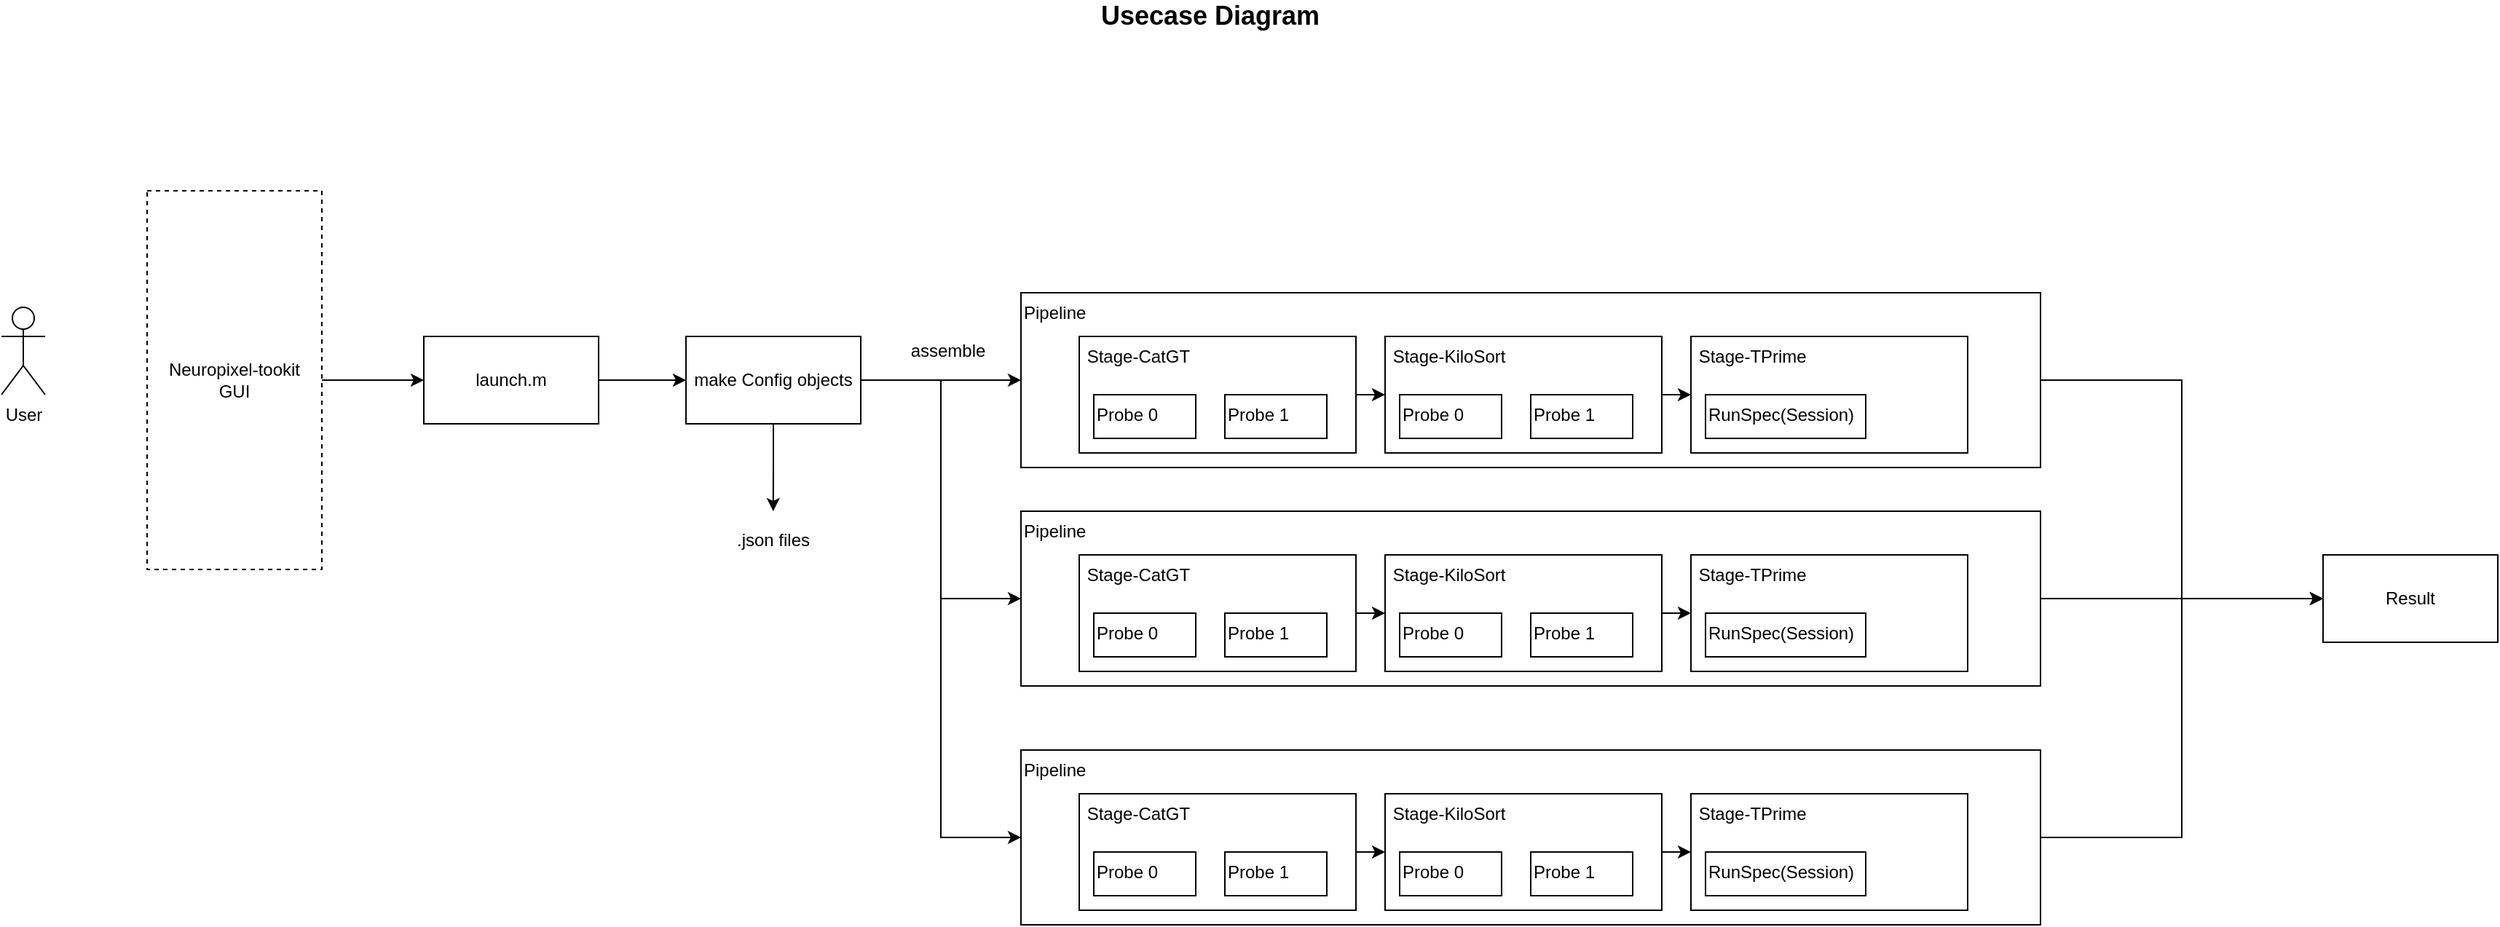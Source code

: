 <mxfile version="15.2.9" type="device"><diagram id="hH6VIfNlVfPyTVCMOIGf" name="Page-1"><mxGraphModel dx="3134" dy="1285" grid="1" gridSize="10" guides="1" tooltips="1" connect="1" arrows="1" fold="1" page="1" pageScale="1" pageWidth="1169" pageHeight="827" math="0" shadow="0"><root><mxCell id="0"/><mxCell id="1" parent="0"/><mxCell id="_HJ-4v5rgr8-bnsbMhCd-1" value="User" style="shape=umlActor;verticalLabelPosition=bottom;verticalAlign=top;html=1;outlineConnect=0;" parent="1" vertex="1"><mxGeometry x="-1140" y="240" width="30" height="60" as="geometry"/></mxCell><mxCell id="_HJ-4v5rgr8-bnsbMhCd-4" style="edgeStyle=orthogonalEdgeStyle;rounded=0;orthogonalLoop=1;jettySize=auto;html=1;exitX=1;exitY=0.5;exitDx=0;exitDy=0;entryX=0;entryY=0.5;entryDx=0;entryDy=0;" parent="1" source="_HJ-4v5rgr8-bnsbMhCd-2" target="_HJ-4v5rgr8-bnsbMhCd-3" edge="1"><mxGeometry relative="1" as="geometry"/></mxCell><mxCell id="_HJ-4v5rgr8-bnsbMhCd-2" value="Neuropixel-tookit&lt;br&gt;GUI" style="rounded=0;whiteSpace=wrap;html=1;dashed=1;" parent="1" vertex="1"><mxGeometry x="-1040" y="160" width="120" height="260" as="geometry"/></mxCell><mxCell id="_HJ-4v5rgr8-bnsbMhCd-6" style="edgeStyle=orthogonalEdgeStyle;rounded=0;orthogonalLoop=1;jettySize=auto;html=1;exitX=1;exitY=0.5;exitDx=0;exitDy=0;entryX=0;entryY=0.5;entryDx=0;entryDy=0;" parent="1" source="_HJ-4v5rgr8-bnsbMhCd-3" target="_HJ-4v5rgr8-bnsbMhCd-5" edge="1"><mxGeometry relative="1" as="geometry"/></mxCell><mxCell id="_HJ-4v5rgr8-bnsbMhCd-3" value="launch.m" style="rounded=0;whiteSpace=wrap;html=1;" parent="1" vertex="1"><mxGeometry x="-850" y="260" width="120" height="60" as="geometry"/></mxCell><mxCell id="_HJ-4v5rgr8-bnsbMhCd-42" style="edgeStyle=orthogonalEdgeStyle;rounded=0;orthogonalLoop=1;jettySize=auto;html=1;exitX=1;exitY=0.5;exitDx=0;exitDy=0;entryX=0;entryY=0.5;entryDx=0;entryDy=0;" parent="1" source="_HJ-4v5rgr8-bnsbMhCd-5" target="_HJ-4v5rgr8-bnsbMhCd-8" edge="1"><mxGeometry relative="1" as="geometry"/></mxCell><mxCell id="_HJ-4v5rgr8-bnsbMhCd-43" style="edgeStyle=orthogonalEdgeStyle;rounded=0;orthogonalLoop=1;jettySize=auto;html=1;exitX=1;exitY=0.5;exitDx=0;exitDy=0;entryX=0;entryY=0.5;entryDx=0;entryDy=0;" parent="1" source="_HJ-4v5rgr8-bnsbMhCd-5" target="_HJ-4v5rgr8-bnsbMhCd-18" edge="1"><mxGeometry relative="1" as="geometry"/></mxCell><mxCell id="_HJ-4v5rgr8-bnsbMhCd-44" style="edgeStyle=orthogonalEdgeStyle;rounded=0;orthogonalLoop=1;jettySize=auto;html=1;exitX=1;exitY=0.5;exitDx=0;exitDy=0;entryX=0;entryY=0.5;entryDx=0;entryDy=0;" parent="1" source="_HJ-4v5rgr8-bnsbMhCd-5" target="_HJ-4v5rgr8-bnsbMhCd-27" edge="1"><mxGeometry relative="1" as="geometry"/></mxCell><mxCell id="_HJ-4v5rgr8-bnsbMhCd-45" style="edgeStyle=orthogonalEdgeStyle;rounded=0;orthogonalLoop=1;jettySize=auto;html=1;exitX=0.5;exitY=1;exitDx=0;exitDy=0;" parent="1" source="_HJ-4v5rgr8-bnsbMhCd-5" edge="1"><mxGeometry relative="1" as="geometry"><mxPoint x="-610.143" y="380" as="targetPoint"/></mxGeometry></mxCell><mxCell id="_HJ-4v5rgr8-bnsbMhCd-5" value="make Config objects" style="rounded=0;whiteSpace=wrap;html=1;" parent="1" vertex="1"><mxGeometry x="-670" y="260" width="120" height="60" as="geometry"/></mxCell><mxCell id="_HJ-4v5rgr8-bnsbMhCd-49" style="edgeStyle=orthogonalEdgeStyle;rounded=0;orthogonalLoop=1;jettySize=auto;html=1;exitX=1;exitY=0.5;exitDx=0;exitDy=0;entryX=0;entryY=0.5;entryDx=0;entryDy=0;" parent="1" source="_HJ-4v5rgr8-bnsbMhCd-8" target="_HJ-4v5rgr8-bnsbMhCd-48" edge="1"><mxGeometry relative="1" as="geometry"/></mxCell><mxCell id="_HJ-4v5rgr8-bnsbMhCd-8" value="Pipeline" style="rounded=0;whiteSpace=wrap;html=1;verticalAlign=top;align=left;" parent="1" vertex="1"><mxGeometry x="-440" y="230" width="700" height="120" as="geometry"/></mxCell><mxCell id="_HJ-4v5rgr8-bnsbMhCd-36" style="edgeStyle=orthogonalEdgeStyle;rounded=0;orthogonalLoop=1;jettySize=auto;html=1;exitX=1;exitY=0.5;exitDx=0;exitDy=0;entryX=0;entryY=0.5;entryDx=0;entryDy=0;" parent="1" source="_HJ-4v5rgr8-bnsbMhCd-9" target="_HJ-4v5rgr8-bnsbMhCd-12" edge="1"><mxGeometry relative="1" as="geometry"/></mxCell><mxCell id="_HJ-4v5rgr8-bnsbMhCd-9" value="&amp;nbsp;Stage-CatGT" style="rounded=0;whiteSpace=wrap;html=1;align=left;verticalAlign=top;" parent="1" vertex="1"><mxGeometry x="-400" y="260" width="190" height="80" as="geometry"/></mxCell><mxCell id="_HJ-4v5rgr8-bnsbMhCd-10" value="Probe 0" style="rounded=0;whiteSpace=wrap;html=1;align=left;verticalAlign=top;" parent="1" vertex="1"><mxGeometry x="-390" y="300" width="70" height="30" as="geometry"/></mxCell><mxCell id="_HJ-4v5rgr8-bnsbMhCd-11" value="Probe 1" style="rounded=0;whiteSpace=wrap;html=1;align=left;verticalAlign=top;" parent="1" vertex="1"><mxGeometry x="-300" y="300" width="70" height="30" as="geometry"/></mxCell><mxCell id="_HJ-4v5rgr8-bnsbMhCd-37" style="edgeStyle=orthogonalEdgeStyle;rounded=0;orthogonalLoop=1;jettySize=auto;html=1;exitX=1;exitY=0.5;exitDx=0;exitDy=0;entryX=0;entryY=0.5;entryDx=0;entryDy=0;" parent="1" source="_HJ-4v5rgr8-bnsbMhCd-12" target="_HJ-4v5rgr8-bnsbMhCd-15" edge="1"><mxGeometry relative="1" as="geometry"/></mxCell><mxCell id="_HJ-4v5rgr8-bnsbMhCd-12" value="&amp;nbsp;Stage-KiloSort" style="rounded=0;whiteSpace=wrap;html=1;align=left;verticalAlign=top;" parent="1" vertex="1"><mxGeometry x="-190" y="260" width="190" height="80" as="geometry"/></mxCell><mxCell id="_HJ-4v5rgr8-bnsbMhCd-13" value="Probe 0" style="rounded=0;whiteSpace=wrap;html=1;align=left;verticalAlign=top;" parent="1" vertex="1"><mxGeometry x="-180" y="300" width="70" height="30" as="geometry"/></mxCell><mxCell id="_HJ-4v5rgr8-bnsbMhCd-14" value="Probe 1" style="rounded=0;whiteSpace=wrap;html=1;align=left;verticalAlign=top;" parent="1" vertex="1"><mxGeometry x="-90" y="300" width="70" height="30" as="geometry"/></mxCell><mxCell id="_HJ-4v5rgr8-bnsbMhCd-15" value="&amp;nbsp;Stage-TPrime" style="rounded=0;whiteSpace=wrap;html=1;align=left;verticalAlign=top;" parent="1" vertex="1"><mxGeometry x="20" y="260" width="190" height="80" as="geometry"/></mxCell><mxCell id="_HJ-4v5rgr8-bnsbMhCd-16" value="RunSpec(Session)" style="rounded=0;whiteSpace=wrap;html=1;align=left;verticalAlign=top;" parent="1" vertex="1"><mxGeometry x="30" y="300" width="110" height="30" as="geometry"/></mxCell><mxCell id="_HJ-4v5rgr8-bnsbMhCd-50" style="edgeStyle=orthogonalEdgeStyle;rounded=0;orthogonalLoop=1;jettySize=auto;html=1;exitX=1;exitY=0.5;exitDx=0;exitDy=0;" parent="1" source="_HJ-4v5rgr8-bnsbMhCd-18" target="_HJ-4v5rgr8-bnsbMhCd-48" edge="1"><mxGeometry relative="1" as="geometry"/></mxCell><mxCell id="_HJ-4v5rgr8-bnsbMhCd-18" value="Pipeline" style="rounded=0;whiteSpace=wrap;html=1;verticalAlign=top;align=left;" parent="1" vertex="1"><mxGeometry x="-440" y="380" width="700" height="120" as="geometry"/></mxCell><mxCell id="_HJ-4v5rgr8-bnsbMhCd-38" style="edgeStyle=orthogonalEdgeStyle;rounded=0;orthogonalLoop=1;jettySize=auto;html=1;exitX=1;exitY=0.5;exitDx=0;exitDy=0;entryX=0;entryY=0.5;entryDx=0;entryDy=0;" parent="1" source="_HJ-4v5rgr8-bnsbMhCd-19" target="_HJ-4v5rgr8-bnsbMhCd-22" edge="1"><mxGeometry relative="1" as="geometry"/></mxCell><mxCell id="_HJ-4v5rgr8-bnsbMhCd-19" value="&amp;nbsp;Stage-CatGT" style="rounded=0;whiteSpace=wrap;html=1;align=left;verticalAlign=top;" parent="1" vertex="1"><mxGeometry x="-400" y="410" width="190" height="80" as="geometry"/></mxCell><mxCell id="_HJ-4v5rgr8-bnsbMhCd-20" value="Probe 0" style="rounded=0;whiteSpace=wrap;html=1;align=left;verticalAlign=top;" parent="1" vertex="1"><mxGeometry x="-390" y="450" width="70" height="30" as="geometry"/></mxCell><mxCell id="_HJ-4v5rgr8-bnsbMhCd-21" value="Probe 1" style="rounded=0;whiteSpace=wrap;html=1;align=left;verticalAlign=top;" parent="1" vertex="1"><mxGeometry x="-300" y="450" width="70" height="30" as="geometry"/></mxCell><mxCell id="_HJ-4v5rgr8-bnsbMhCd-39" style="edgeStyle=orthogonalEdgeStyle;rounded=0;orthogonalLoop=1;jettySize=auto;html=1;exitX=1;exitY=0.5;exitDx=0;exitDy=0;entryX=0;entryY=0.5;entryDx=0;entryDy=0;" parent="1" source="_HJ-4v5rgr8-bnsbMhCd-22" target="_HJ-4v5rgr8-bnsbMhCd-25" edge="1"><mxGeometry relative="1" as="geometry"/></mxCell><mxCell id="_HJ-4v5rgr8-bnsbMhCd-22" value="&amp;nbsp;Stage-KiloSort" style="rounded=0;whiteSpace=wrap;html=1;align=left;verticalAlign=top;" parent="1" vertex="1"><mxGeometry x="-190" y="410" width="190" height="80" as="geometry"/></mxCell><mxCell id="_HJ-4v5rgr8-bnsbMhCd-23" value="Probe 0" style="rounded=0;whiteSpace=wrap;html=1;align=left;verticalAlign=top;" parent="1" vertex="1"><mxGeometry x="-180" y="450" width="70" height="30" as="geometry"/></mxCell><mxCell id="_HJ-4v5rgr8-bnsbMhCd-24" value="Probe 1" style="rounded=0;whiteSpace=wrap;html=1;align=left;verticalAlign=top;" parent="1" vertex="1"><mxGeometry x="-90" y="450" width="70" height="30" as="geometry"/></mxCell><mxCell id="_HJ-4v5rgr8-bnsbMhCd-25" value="&amp;nbsp;Stage-TPrime" style="rounded=0;whiteSpace=wrap;html=1;align=left;verticalAlign=top;" parent="1" vertex="1"><mxGeometry x="20" y="410" width="190" height="80" as="geometry"/></mxCell><mxCell id="_HJ-4v5rgr8-bnsbMhCd-26" value="RunSpec(Session)" style="rounded=0;whiteSpace=wrap;html=1;align=left;verticalAlign=top;" parent="1" vertex="1"><mxGeometry x="30" y="450" width="110" height="30" as="geometry"/></mxCell><mxCell id="_HJ-4v5rgr8-bnsbMhCd-51" style="edgeStyle=orthogonalEdgeStyle;rounded=0;orthogonalLoop=1;jettySize=auto;html=1;exitX=1;exitY=0.5;exitDx=0;exitDy=0;entryX=0;entryY=0.5;entryDx=0;entryDy=0;" parent="1" source="_HJ-4v5rgr8-bnsbMhCd-27" target="_HJ-4v5rgr8-bnsbMhCd-48" edge="1"><mxGeometry relative="1" as="geometry"/></mxCell><mxCell id="_HJ-4v5rgr8-bnsbMhCd-27" value="Pipeline" style="rounded=0;whiteSpace=wrap;html=1;verticalAlign=top;align=left;" parent="1" vertex="1"><mxGeometry x="-440" y="544" width="700" height="120" as="geometry"/></mxCell><mxCell id="_HJ-4v5rgr8-bnsbMhCd-40" style="edgeStyle=orthogonalEdgeStyle;rounded=0;orthogonalLoop=1;jettySize=auto;html=1;exitX=1;exitY=0.5;exitDx=0;exitDy=0;entryX=0;entryY=0.5;entryDx=0;entryDy=0;" parent="1" source="_HJ-4v5rgr8-bnsbMhCd-28" target="_HJ-4v5rgr8-bnsbMhCd-31" edge="1"><mxGeometry relative="1" as="geometry"/></mxCell><mxCell id="_HJ-4v5rgr8-bnsbMhCd-28" value="&amp;nbsp;Stage-CatGT" style="rounded=0;whiteSpace=wrap;html=1;align=left;verticalAlign=top;" parent="1" vertex="1"><mxGeometry x="-400" y="574" width="190" height="80" as="geometry"/></mxCell><mxCell id="_HJ-4v5rgr8-bnsbMhCd-29" value="Probe 0" style="rounded=0;whiteSpace=wrap;html=1;align=left;verticalAlign=top;" parent="1" vertex="1"><mxGeometry x="-390" y="614" width="70" height="30" as="geometry"/></mxCell><mxCell id="_HJ-4v5rgr8-bnsbMhCd-30" value="Probe 1" style="rounded=0;whiteSpace=wrap;html=1;align=left;verticalAlign=top;" parent="1" vertex="1"><mxGeometry x="-300" y="614" width="70" height="30" as="geometry"/></mxCell><mxCell id="_HJ-4v5rgr8-bnsbMhCd-41" style="edgeStyle=orthogonalEdgeStyle;rounded=0;orthogonalLoop=1;jettySize=auto;html=1;exitX=1;exitY=0.5;exitDx=0;exitDy=0;entryX=0;entryY=0.5;entryDx=0;entryDy=0;" parent="1" source="_HJ-4v5rgr8-bnsbMhCd-31" target="_HJ-4v5rgr8-bnsbMhCd-34" edge="1"><mxGeometry relative="1" as="geometry"/></mxCell><mxCell id="_HJ-4v5rgr8-bnsbMhCd-31" value="&amp;nbsp;Stage-KiloSort" style="rounded=0;whiteSpace=wrap;html=1;align=left;verticalAlign=top;" parent="1" vertex="1"><mxGeometry x="-190" y="574" width="190" height="80" as="geometry"/></mxCell><mxCell id="_HJ-4v5rgr8-bnsbMhCd-32" value="Probe 0" style="rounded=0;whiteSpace=wrap;html=1;align=left;verticalAlign=top;" parent="1" vertex="1"><mxGeometry x="-180" y="614" width="70" height="30" as="geometry"/></mxCell><mxCell id="_HJ-4v5rgr8-bnsbMhCd-33" value="Probe 1" style="rounded=0;whiteSpace=wrap;html=1;align=left;verticalAlign=top;" parent="1" vertex="1"><mxGeometry x="-90" y="614" width="70" height="30" as="geometry"/></mxCell><mxCell id="_HJ-4v5rgr8-bnsbMhCd-34" value="&amp;nbsp;Stage-TPrime" style="rounded=0;whiteSpace=wrap;html=1;align=left;verticalAlign=top;" parent="1" vertex="1"><mxGeometry x="20" y="574" width="190" height="80" as="geometry"/></mxCell><mxCell id="_HJ-4v5rgr8-bnsbMhCd-35" value="RunSpec(Session)" style="rounded=0;whiteSpace=wrap;html=1;align=left;verticalAlign=top;" parent="1" vertex="1"><mxGeometry x="30" y="614" width="110" height="30" as="geometry"/></mxCell><mxCell id="_HJ-4v5rgr8-bnsbMhCd-46" value=".json files" style="text;html=1;strokeColor=none;fillColor=none;align=center;verticalAlign=middle;whiteSpace=wrap;rounded=0;" parent="1" vertex="1"><mxGeometry x="-645" y="390" width="70" height="20" as="geometry"/></mxCell><mxCell id="_HJ-4v5rgr8-bnsbMhCd-47" value="assemble" style="text;html=1;strokeColor=none;fillColor=none;align=center;verticalAlign=middle;whiteSpace=wrap;rounded=0;" parent="1" vertex="1"><mxGeometry x="-520" y="260" width="60" height="20" as="geometry"/></mxCell><mxCell id="_HJ-4v5rgr8-bnsbMhCd-48" value="Result" style="rounded=0;whiteSpace=wrap;html=1;align=center;verticalAlign=middle;" parent="1" vertex="1"><mxGeometry x="454" y="410" width="120" height="60" as="geometry"/></mxCell><mxCell id="vy7y1MIWBhHiIvUNbFAy-1" value="Usecase Diagram" style="text;html=1;strokeColor=none;fillColor=none;align=center;verticalAlign=middle;whiteSpace=wrap;rounded=0;fontStyle=1;fontSize=18;" vertex="1" parent="1"><mxGeometry x="-460" y="30" width="300" height="20" as="geometry"/></mxCell></root></mxGraphModel></diagram></mxfile>